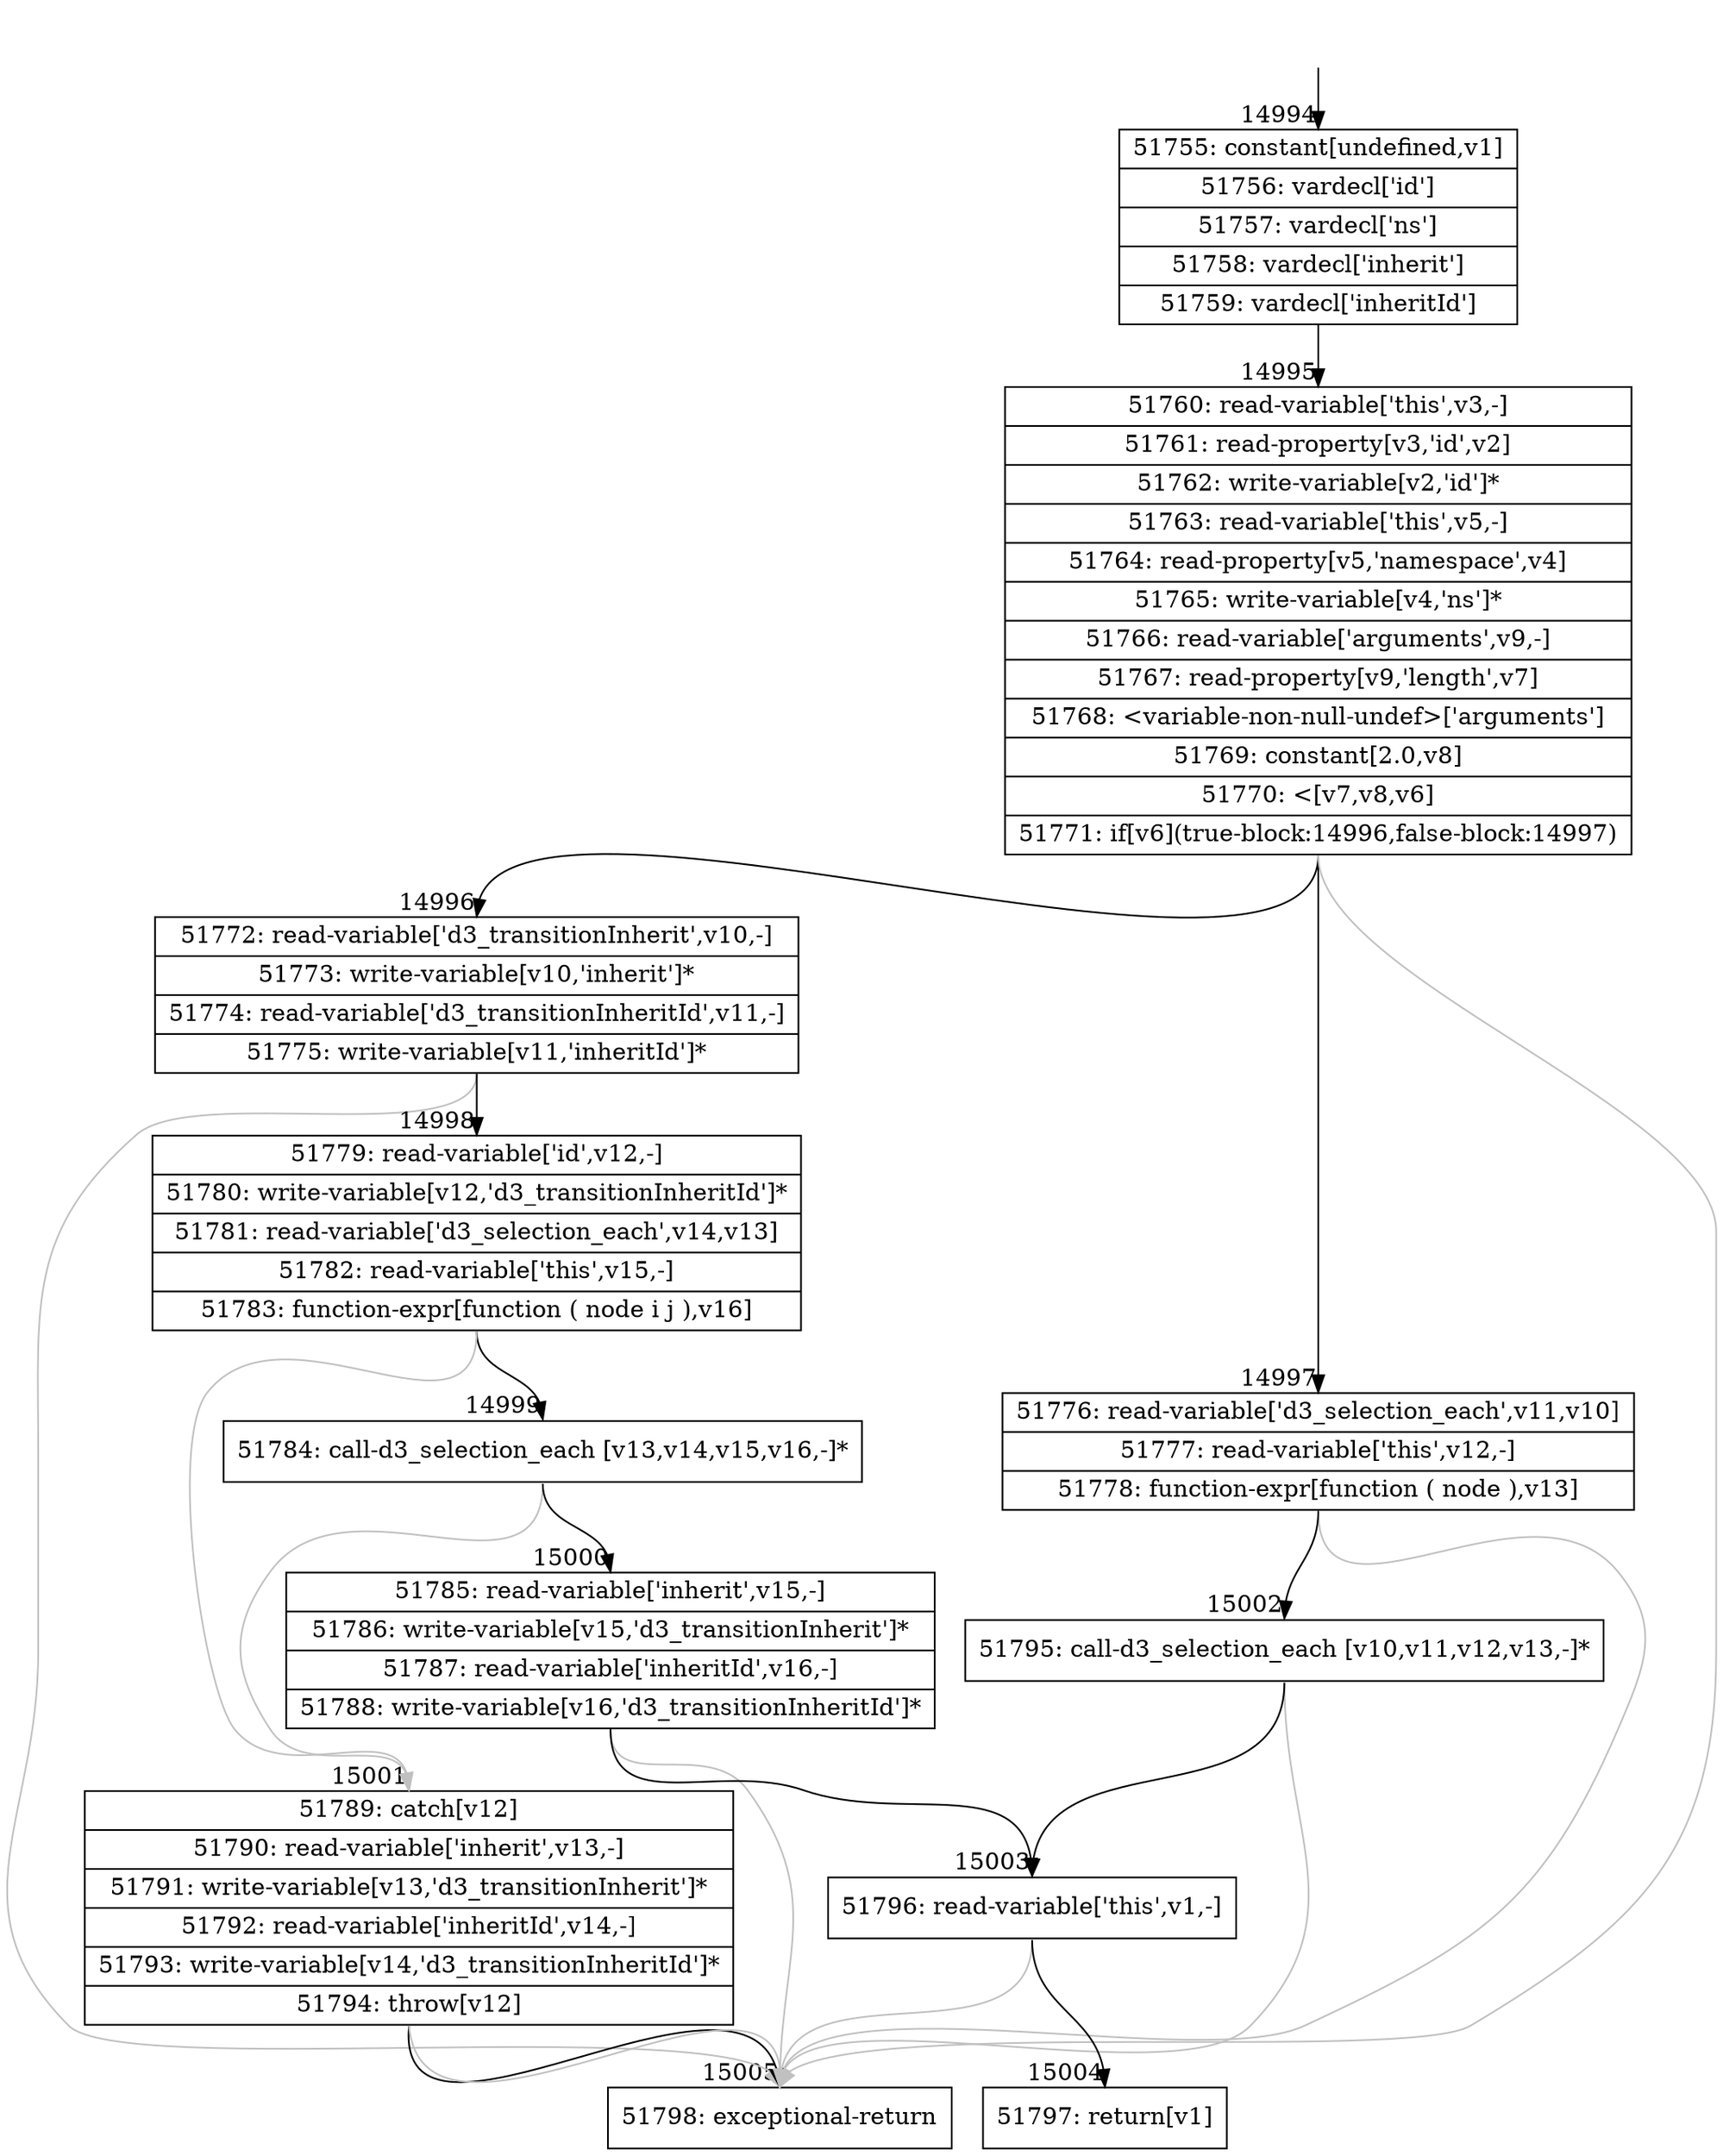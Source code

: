 digraph {
rankdir="TD"
BB_entry1400[shape=none,label=""];
BB_entry1400 -> BB14994 [tailport=s, headport=n, headlabel="    14994"]
BB14994 [shape=record label="{51755: constant[undefined,v1]|51756: vardecl['id']|51757: vardecl['ns']|51758: vardecl['inherit']|51759: vardecl['inheritId']}" ] 
BB14994 -> BB14995 [tailport=s, headport=n, headlabel="      14995"]
BB14995 [shape=record label="{51760: read-variable['this',v3,-]|51761: read-property[v3,'id',v2]|51762: write-variable[v2,'id']*|51763: read-variable['this',v5,-]|51764: read-property[v5,'namespace',v4]|51765: write-variable[v4,'ns']*|51766: read-variable['arguments',v9,-]|51767: read-property[v9,'length',v7]|51768: \<variable-non-null-undef\>['arguments']|51769: constant[2.0,v8]|51770: \<[v7,v8,v6]|51771: if[v6](true-block:14996,false-block:14997)}" ] 
BB14995 -> BB14996 [tailport=s, headport=n, headlabel="      14996"]
BB14995 -> BB14997 [tailport=s, headport=n, headlabel="      14997"]
BB14995 -> BB15005 [tailport=s, headport=n, color=gray, headlabel="      15005"]
BB14996 [shape=record label="{51772: read-variable['d3_transitionInherit',v10,-]|51773: write-variable[v10,'inherit']*|51774: read-variable['d3_transitionInheritId',v11,-]|51775: write-variable[v11,'inheritId']*}" ] 
BB14996 -> BB14998 [tailport=s, headport=n, headlabel="      14998"]
BB14996 -> BB15005 [tailport=s, headport=n, color=gray]
BB14997 [shape=record label="{51776: read-variable['d3_selection_each',v11,v10]|51777: read-variable['this',v12,-]|51778: function-expr[function ( node ),v13]}" ] 
BB14997 -> BB15002 [tailport=s, headport=n, headlabel="      15002"]
BB14997 -> BB15005 [tailport=s, headport=n, color=gray]
BB14998 [shape=record label="{51779: read-variable['id',v12,-]|51780: write-variable[v12,'d3_transitionInheritId']*|51781: read-variable['d3_selection_each',v14,v13]|51782: read-variable['this',v15,-]|51783: function-expr[function ( node i j ),v16]}" ] 
BB14998 -> BB14999 [tailport=s, headport=n, headlabel="      14999"]
BB14998 -> BB15001 [tailport=s, headport=n, color=gray, headlabel="      15001"]
BB14999 [shape=record label="{51784: call-d3_selection_each [v13,v14,v15,v16,-]*}" ] 
BB14999 -> BB15000 [tailport=s, headport=n, headlabel="      15000"]
BB14999 -> BB15001 [tailport=s, headport=n, color=gray]
BB15000 [shape=record label="{51785: read-variable['inherit',v15,-]|51786: write-variable[v15,'d3_transitionInherit']*|51787: read-variable['inheritId',v16,-]|51788: write-variable[v16,'d3_transitionInheritId']*}" ] 
BB15000 -> BB15003 [tailport=s, headport=n, headlabel="      15003"]
BB15000 -> BB15005 [tailport=s, headport=n, color=gray]
BB15001 [shape=record label="{51789: catch[v12]|51790: read-variable['inherit',v13,-]|51791: write-variable[v13,'d3_transitionInherit']*|51792: read-variable['inheritId',v14,-]|51793: write-variable[v14,'d3_transitionInheritId']*|51794: throw[v12]}" ] 
BB15001 -> BB15005 [tailport=s, headport=n]
BB15001 -> BB15005 [tailport=s, headport=n, color=gray]
BB15002 [shape=record label="{51795: call-d3_selection_each [v10,v11,v12,v13,-]*}" ] 
BB15002 -> BB15003 [tailport=s, headport=n]
BB15002 -> BB15005 [tailport=s, headport=n, color=gray]
BB15003 [shape=record label="{51796: read-variable['this',v1,-]}" ] 
BB15003 -> BB15004 [tailport=s, headport=n, headlabel="      15004"]
BB15003 -> BB15005 [tailport=s, headport=n, color=gray]
BB15004 [shape=record label="{51797: return[v1]}" ] 
BB15005 [shape=record label="{51798: exceptional-return}" ] 
//#$~ 8843
}
